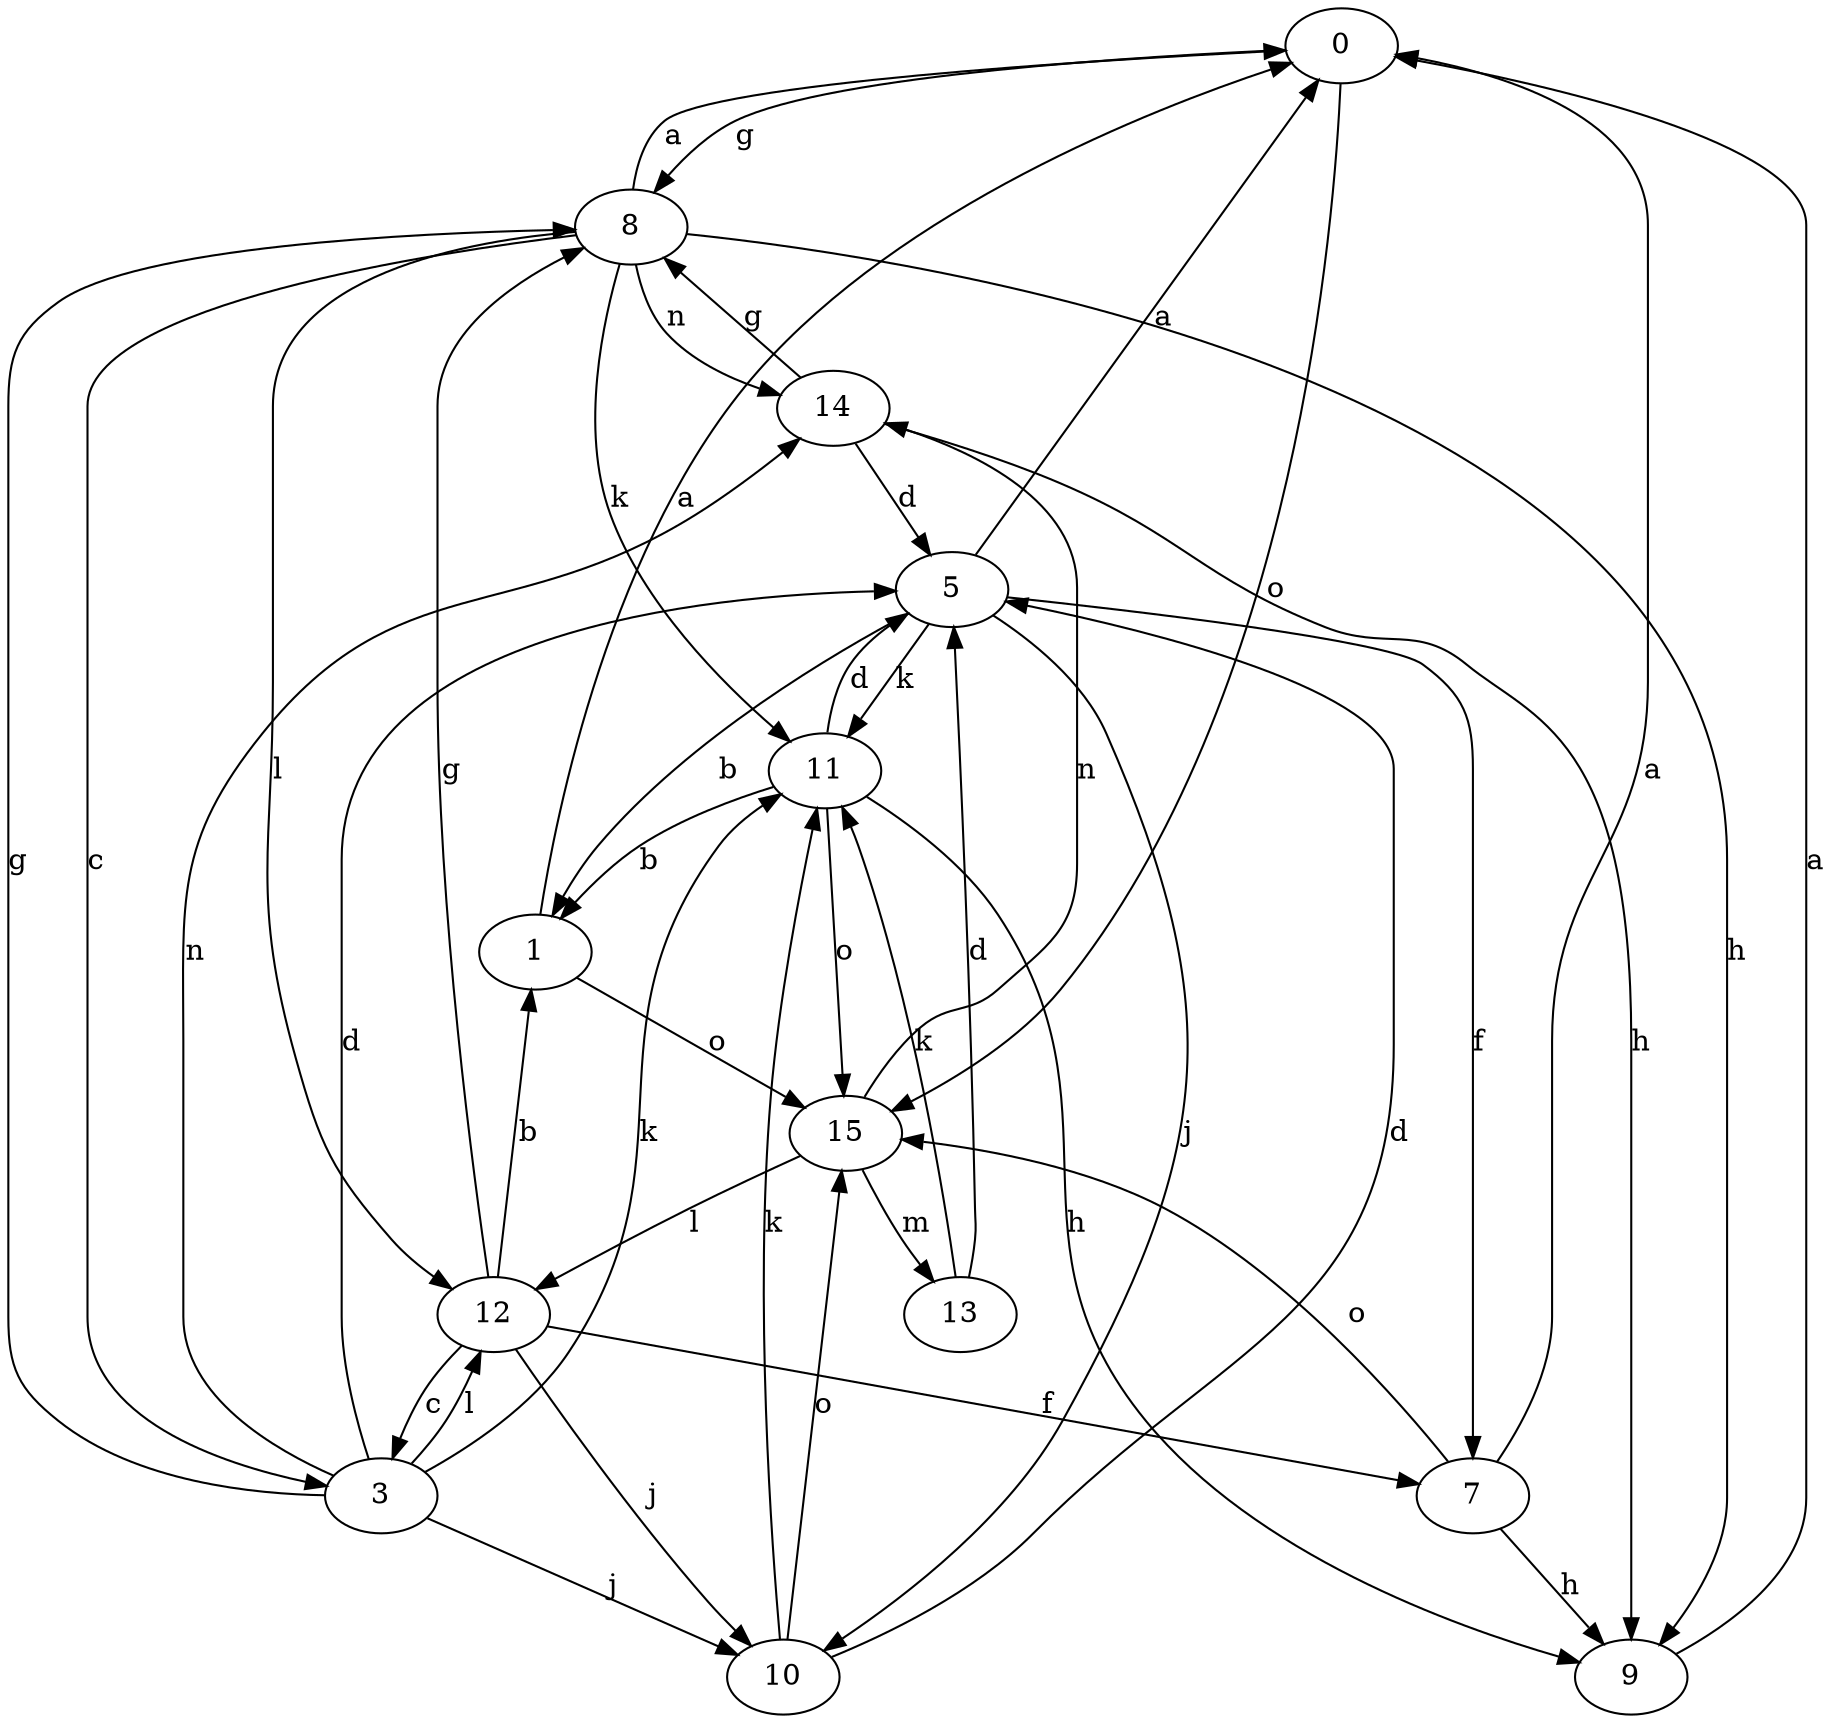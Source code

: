 strict digraph  {
0;
1;
3;
5;
7;
8;
9;
10;
11;
12;
13;
14;
15;
0 -> 8  [label=g];
0 -> 15  [label=o];
1 -> 0  [label=a];
1 -> 15  [label=o];
3 -> 5  [label=d];
3 -> 8  [label=g];
3 -> 10  [label=j];
3 -> 11  [label=k];
3 -> 12  [label=l];
3 -> 14  [label=n];
5 -> 0  [label=a];
5 -> 1  [label=b];
5 -> 7  [label=f];
5 -> 10  [label=j];
5 -> 11  [label=k];
7 -> 0  [label=a];
7 -> 9  [label=h];
7 -> 15  [label=o];
8 -> 0  [label=a];
8 -> 3  [label=c];
8 -> 9  [label=h];
8 -> 11  [label=k];
8 -> 12  [label=l];
8 -> 14  [label=n];
9 -> 0  [label=a];
10 -> 5  [label=d];
10 -> 11  [label=k];
10 -> 15  [label=o];
11 -> 1  [label=b];
11 -> 5  [label=d];
11 -> 9  [label=h];
11 -> 15  [label=o];
12 -> 1  [label=b];
12 -> 3  [label=c];
12 -> 7  [label=f];
12 -> 8  [label=g];
12 -> 10  [label=j];
13 -> 5  [label=d];
13 -> 11  [label=k];
14 -> 5  [label=d];
14 -> 8  [label=g];
14 -> 9  [label=h];
15 -> 12  [label=l];
15 -> 13  [label=m];
15 -> 14  [label=n];
}
